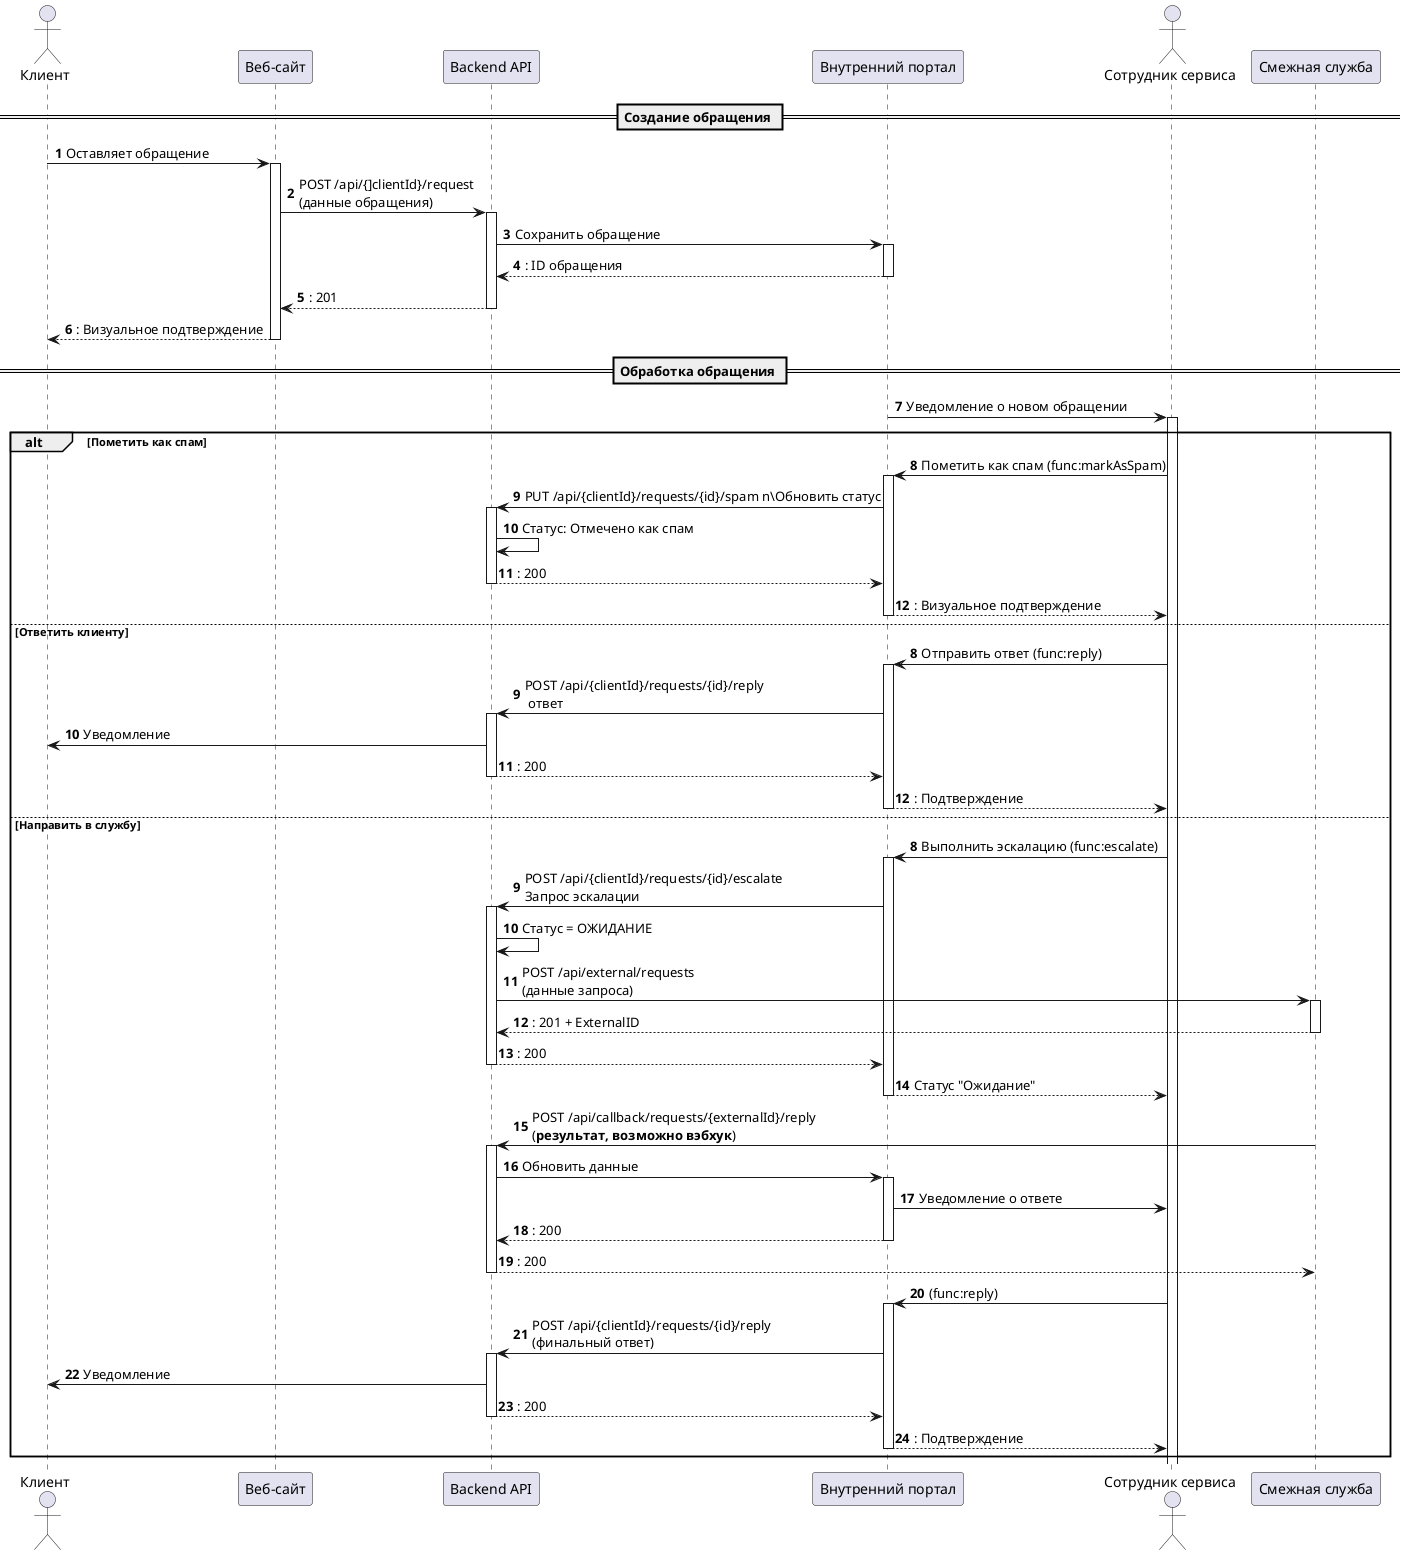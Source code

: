 @startuml

actor Клиент
participant "Веб-сайт" as Site
participant "Backend API" as Backend
participant "Внутренний портал" as Portal
actor "Сотрудник сервиса" as Agent
participant "Смежная служба" as Service

autonumber 
== Создание обращения ==
Клиент -> Site: Оставляет обращение
activate Site
Site -> Backend: POST /api/{]clientId}/request\n(данные обращения)
activate Backend
Backend -> Portal: Сохранить обращение
activate Portal
return: ID обращения
return: 201 
return: Визуальное подтверждение

== Обработка обращения ==
Portal -> Agent: Уведомление о новом обращении
activate Agent

alt Пометить как спам
Agent -> Portal: Пометить как спам (func:markAsSpam)
activate Portal
Portal -> Backend: PUT /api/{clientId}/requests/{id}/spam n\Обновить статус
activate Backend
Backend -> Backend: Статус: Отмечено как спам
return: 200 
return: Визуальное подтверждение


autonumber 8
else Ответить клиенту
Agent -> Portal: Отправить ответ (func:reply)
activate Portal
Portal -> Backend: POST /api/{clientId}/requests/{id}/reply\n ответ
activate Backend
Backend -> Клиент: Уведомление 
return: 200 
return: Подтверждение

autonumber 8
else Направить в службу
Agent -> Portal: Выполнить эскалацию (func:escalate)
activate Portal
Portal -> Backend: POST /api/{clientId}/requests/{id}/escalate \nЗапрос эскалации
activate Backend
Backend -> Backend: Статус = ОЖИДАНИЕ
Backend -> Service: POST /api/external/requests\n(данные запроса)
activate Service
Return: 201 + ExternalID
Return: 200 
deactivate Backend
Portal --> Agent: Статус "Ожидание"
deactivate Portal
Service -> Backend: POST /api/callback/requests/{externalId}/reply\n(**результат, возможно вэбхук**)
activate Backend
Backend -> Portal: Обновить данные 
activate Portal
Portal -> Agent: Уведомление о ответе
Return: 200 
Return: 200 

Agent -> Portal: (func:reply)
activate Portal
Portal -> Backend: POST /api/{clientId}/requests/{id}/reply \n(финальный ответ)
activate Backend
Backend -> Клиент: Уведомление
return: 200 
return: Подтверждение

end

@enduml